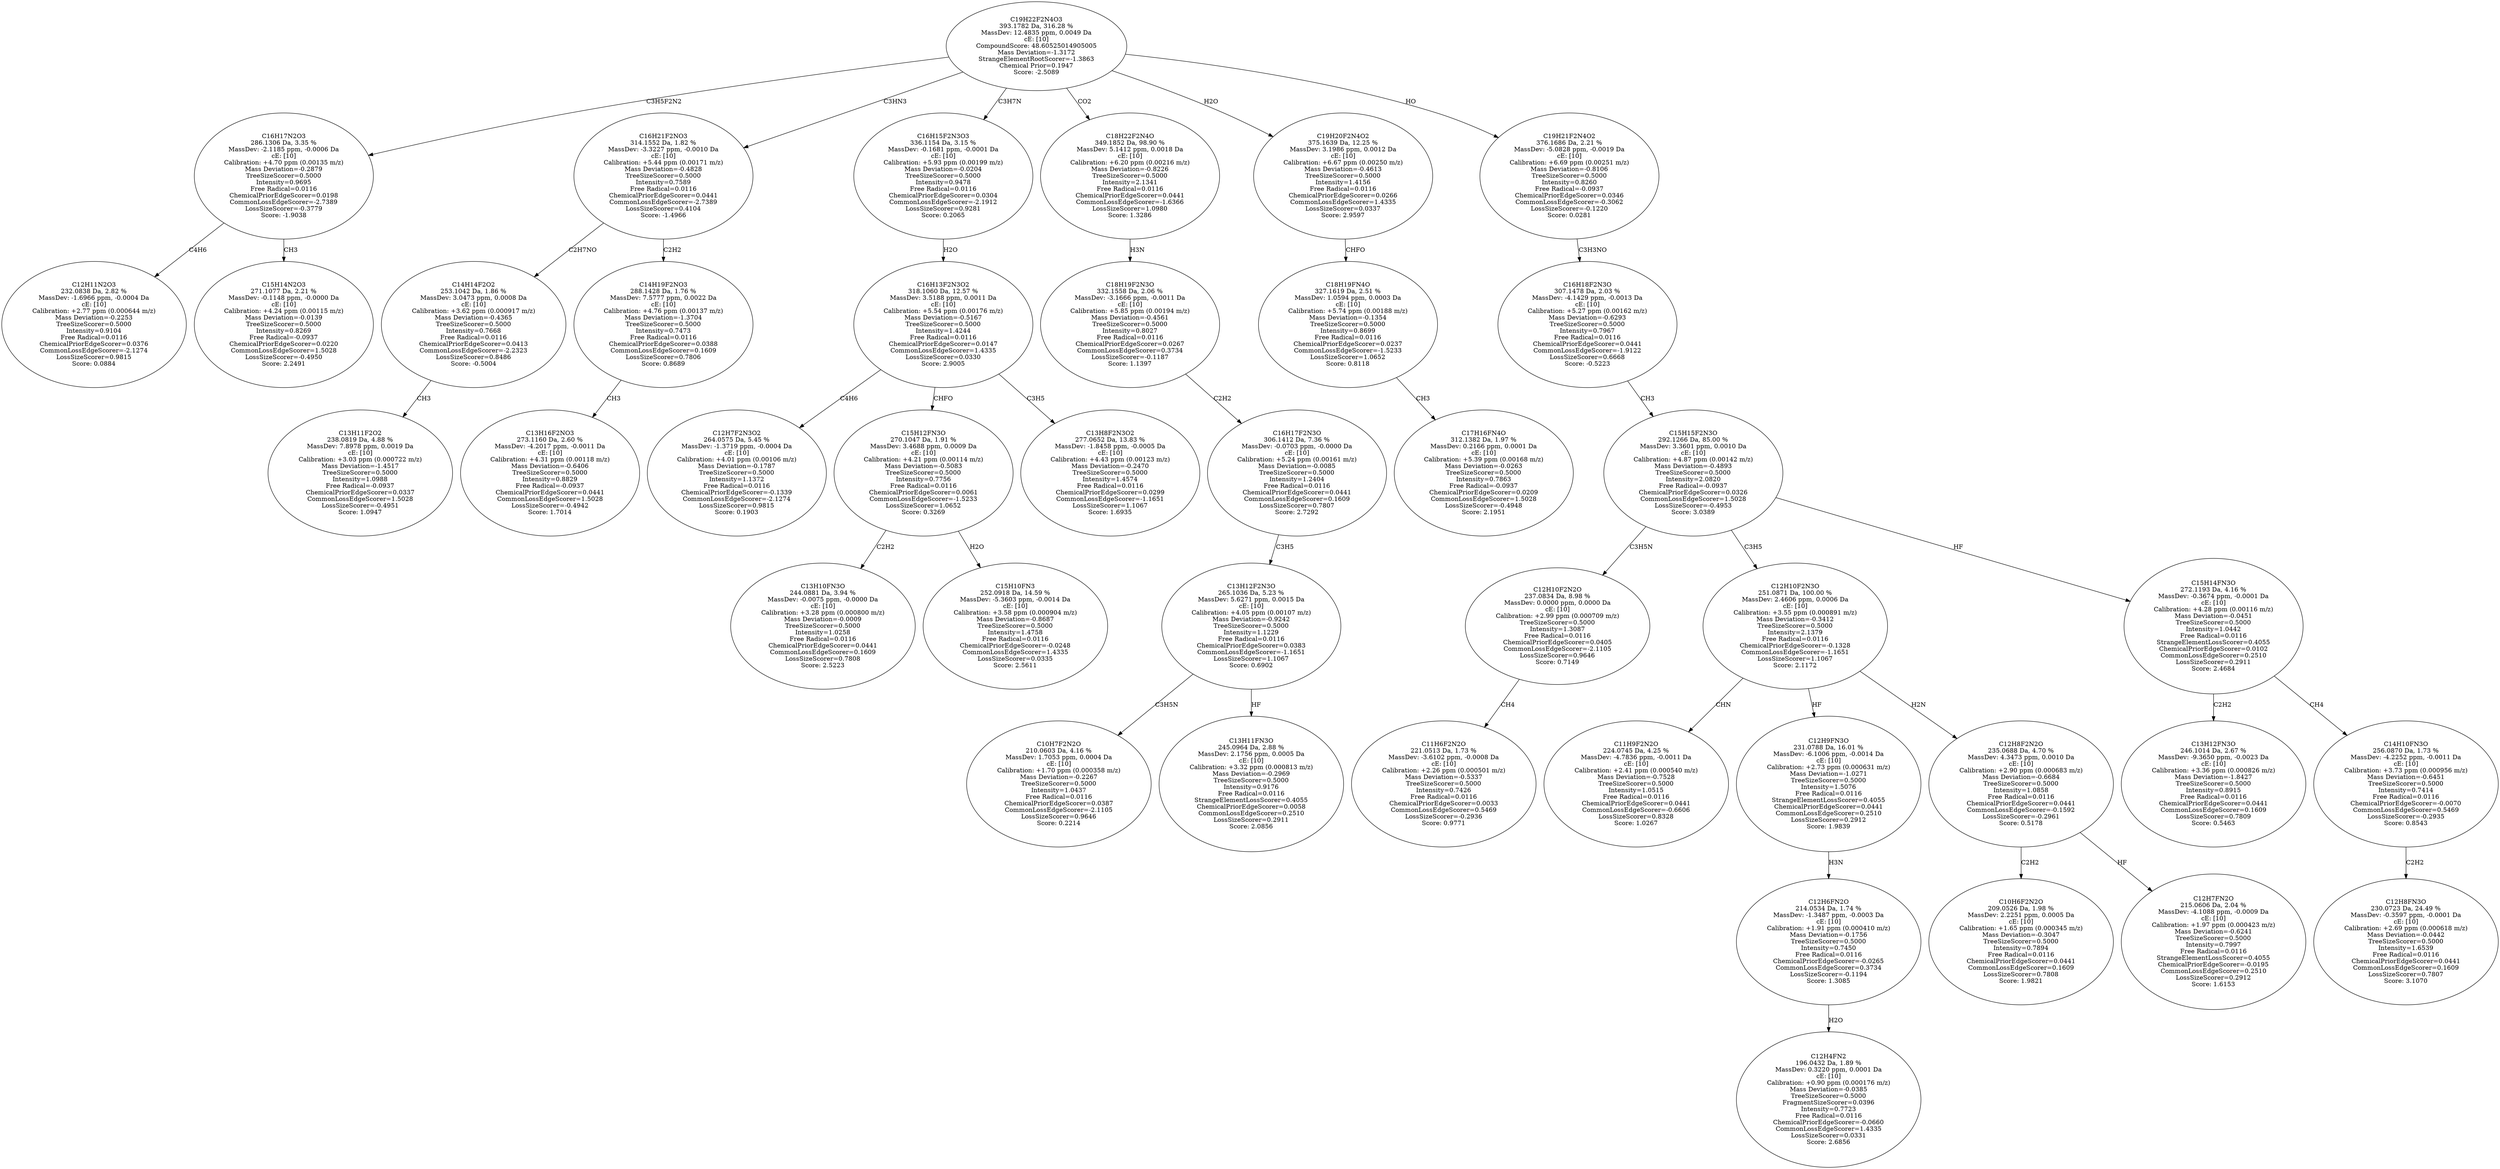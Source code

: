 strict digraph {
v1 [label="C12H11N2O3\n232.0838 Da, 2.82 %\nMassDev: -1.6966 ppm, -0.0004 Da\ncE: [10]\nCalibration: +2.77 ppm (0.000644 m/z)\nMass Deviation=-0.2253\nTreeSizeScorer=0.5000\nIntensity=0.9104\nFree Radical=0.0116\nChemicalPriorEdgeScorer=0.0376\nCommonLossEdgeScorer=-2.1274\nLossSizeScorer=0.9815\nScore: 0.0884"];
v2 [label="C15H14N2O3\n271.1077 Da, 2.21 %\nMassDev: -0.1148 ppm, -0.0000 Da\ncE: [10]\nCalibration: +4.24 ppm (0.00115 m/z)\nMass Deviation=-0.0139\nTreeSizeScorer=0.5000\nIntensity=0.8269\nFree Radical=-0.0937\nChemicalPriorEdgeScorer=0.0220\nCommonLossEdgeScorer=1.5028\nLossSizeScorer=-0.4950\nScore: 2.2491"];
v3 [label="C16H17N2O3\n286.1306 Da, 3.35 %\nMassDev: -2.1185 ppm, -0.0006 Da\ncE: [10]\nCalibration: +4.70 ppm (0.00135 m/z)\nMass Deviation=-0.2879\nTreeSizeScorer=0.5000\nIntensity=0.9695\nFree Radical=0.0116\nChemicalPriorEdgeScorer=0.0198\nCommonLossEdgeScorer=-2.7389\nLossSizeScorer=-0.3779\nScore: -1.9038"];
v4 [label="C13H11F2O2\n238.0819 Da, 4.88 %\nMassDev: 7.8978 ppm, 0.0019 Da\ncE: [10]\nCalibration: +3.03 ppm (0.000722 m/z)\nMass Deviation=-1.4517\nTreeSizeScorer=0.5000\nIntensity=1.0988\nFree Radical=-0.0937\nChemicalPriorEdgeScorer=0.0337\nCommonLossEdgeScorer=1.5028\nLossSizeScorer=-0.4951\nScore: 1.0947"];
v5 [label="C14H14F2O2\n253.1042 Da, 1.86 %\nMassDev: 3.0473 ppm, 0.0008 Da\ncE: [10]\nCalibration: +3.62 ppm (0.000917 m/z)\nMass Deviation=-0.4365\nTreeSizeScorer=0.5000\nIntensity=0.7668\nFree Radical=0.0116\nChemicalPriorEdgeScorer=0.0413\nCommonLossEdgeScorer=-2.2323\nLossSizeScorer=0.8486\nScore: -0.5004"];
v6 [label="C13H16F2NO3\n273.1160 Da, 2.60 %\nMassDev: -4.2017 ppm, -0.0011 Da\ncE: [10]\nCalibration: +4.31 ppm (0.00118 m/z)\nMass Deviation=-0.6406\nTreeSizeScorer=0.5000\nIntensity=0.8829\nFree Radical=-0.0937\nChemicalPriorEdgeScorer=0.0441\nCommonLossEdgeScorer=1.5028\nLossSizeScorer=-0.4942\nScore: 1.7014"];
v7 [label="C14H19F2NO3\n288.1428 Da, 1.76 %\nMassDev: 7.5777 ppm, 0.0022 Da\ncE: [10]\nCalibration: +4.76 ppm (0.00137 m/z)\nMass Deviation=-1.3704\nTreeSizeScorer=0.5000\nIntensity=0.7473\nFree Radical=0.0116\nChemicalPriorEdgeScorer=0.0388\nCommonLossEdgeScorer=0.1609\nLossSizeScorer=0.7806\nScore: 0.8689"];
v8 [label="C16H21F2NO3\n314.1552 Da, 1.82 %\nMassDev: -3.3227 ppm, -0.0010 Da\ncE: [10]\nCalibration: +5.44 ppm (0.00171 m/z)\nMass Deviation=-0.4828\nTreeSizeScorer=0.5000\nIntensity=0.7589\nFree Radical=0.0116\nChemicalPriorEdgeScorer=0.0441\nCommonLossEdgeScorer=-2.7389\nLossSizeScorer=0.4104\nScore: -1.4966"];
v9 [label="C12H7F2N3O2\n264.0575 Da, 5.45 %\nMassDev: -1.3719 ppm, -0.0004 Da\ncE: [10]\nCalibration: +4.01 ppm (0.00106 m/z)\nMass Deviation=-0.1787\nTreeSizeScorer=0.5000\nIntensity=1.1372\nFree Radical=0.0116\nChemicalPriorEdgeScorer=-0.1339\nCommonLossEdgeScorer=-2.1274\nLossSizeScorer=0.9815\nScore: 0.1903"];
v10 [label="C13H10FN3O\n244.0881 Da, 3.94 %\nMassDev: -0.0075 ppm, -0.0000 Da\ncE: [10]\nCalibration: +3.28 ppm (0.000800 m/z)\nMass Deviation=-0.0009\nTreeSizeScorer=0.5000\nIntensity=1.0258\nFree Radical=0.0116\nChemicalPriorEdgeScorer=0.0441\nCommonLossEdgeScorer=0.1609\nLossSizeScorer=0.7808\nScore: 2.5223"];
v11 [label="C15H10FN3\n252.0918 Da, 14.59 %\nMassDev: -5.3603 ppm, -0.0014 Da\ncE: [10]\nCalibration: +3.58 ppm (0.000904 m/z)\nMass Deviation=-0.8687\nTreeSizeScorer=0.5000\nIntensity=1.4758\nFree Radical=0.0116\nChemicalPriorEdgeScorer=-0.0248\nCommonLossEdgeScorer=1.4335\nLossSizeScorer=0.0335\nScore: 2.5611"];
v12 [label="C15H12FN3O\n270.1047 Da, 1.91 %\nMassDev: 3.4688 ppm, 0.0009 Da\ncE: [10]\nCalibration: +4.21 ppm (0.00114 m/z)\nMass Deviation=-0.5083\nTreeSizeScorer=0.5000\nIntensity=0.7756\nFree Radical=0.0116\nChemicalPriorEdgeScorer=0.0061\nCommonLossEdgeScorer=-1.5233\nLossSizeScorer=1.0652\nScore: 0.3269"];
v13 [label="C13H8F2N3O2\n277.0652 Da, 13.83 %\nMassDev: -1.8458 ppm, -0.0005 Da\ncE: [10]\nCalibration: +4.43 ppm (0.00123 m/z)\nMass Deviation=-0.2470\nTreeSizeScorer=0.5000\nIntensity=1.4574\nFree Radical=0.0116\nChemicalPriorEdgeScorer=0.0299\nCommonLossEdgeScorer=-1.1651\nLossSizeScorer=1.1067\nScore: 1.6935"];
v14 [label="C16H13F2N3O2\n318.1060 Da, 12.57 %\nMassDev: 3.5188 ppm, 0.0011 Da\ncE: [10]\nCalibration: +5.54 ppm (0.00176 m/z)\nMass Deviation=-0.5167\nTreeSizeScorer=0.5000\nIntensity=1.4244\nFree Radical=0.0116\nChemicalPriorEdgeScorer=0.0147\nCommonLossEdgeScorer=1.4335\nLossSizeScorer=0.0330\nScore: 2.9005"];
v15 [label="C16H15F2N3O3\n336.1154 Da, 3.15 %\nMassDev: -0.1681 ppm, -0.0001 Da\ncE: [10]\nCalibration: +5.93 ppm (0.00199 m/z)\nMass Deviation=-0.0204\nTreeSizeScorer=0.5000\nIntensity=0.9478\nFree Radical=0.0116\nChemicalPriorEdgeScorer=0.0304\nCommonLossEdgeScorer=-2.1912\nLossSizeScorer=0.9281\nScore: 0.2065"];
v16 [label="C10H7F2N2O\n210.0603 Da, 4.16 %\nMassDev: 1.7053 ppm, 0.0004 Da\ncE: [10]\nCalibration: +1.70 ppm (0.000358 m/z)\nMass Deviation=-0.2267\nTreeSizeScorer=0.5000\nIntensity=1.0437\nFree Radical=0.0116\nChemicalPriorEdgeScorer=0.0387\nCommonLossEdgeScorer=-2.1105\nLossSizeScorer=0.9646\nScore: 0.2214"];
v17 [label="C13H11FN3O\n245.0964 Da, 2.88 %\nMassDev: 2.1756 ppm, 0.0005 Da\ncE: [10]\nCalibration: +3.32 ppm (0.000813 m/z)\nMass Deviation=-0.2969\nTreeSizeScorer=0.5000\nIntensity=0.9176\nFree Radical=0.0116\nStrangeElementLossScorer=0.4055\nChemicalPriorEdgeScorer=0.0058\nCommonLossEdgeScorer=0.2510\nLossSizeScorer=0.2911\nScore: 2.0856"];
v18 [label="C13H12F2N3O\n265.1036 Da, 5.23 %\nMassDev: 5.6271 ppm, 0.0015 Da\ncE: [10]\nCalibration: +4.05 ppm (0.00107 m/z)\nMass Deviation=-0.9242\nTreeSizeScorer=0.5000\nIntensity=1.1229\nFree Radical=0.0116\nChemicalPriorEdgeScorer=0.0383\nCommonLossEdgeScorer=-1.1651\nLossSizeScorer=1.1067\nScore: 0.6902"];
v19 [label="C16H17F2N3O\n306.1412 Da, 7.36 %\nMassDev: -0.0703 ppm, -0.0000 Da\ncE: [10]\nCalibration: +5.24 ppm (0.00161 m/z)\nMass Deviation=-0.0085\nTreeSizeScorer=0.5000\nIntensity=1.2404\nFree Radical=0.0116\nChemicalPriorEdgeScorer=0.0441\nCommonLossEdgeScorer=0.1609\nLossSizeScorer=0.7807\nScore: 2.7292"];
v20 [label="C18H19F2N3O\n332.1558 Da, 2.06 %\nMassDev: -3.1666 ppm, -0.0011 Da\ncE: [10]\nCalibration: +5.85 ppm (0.00194 m/z)\nMass Deviation=-0.4561\nTreeSizeScorer=0.5000\nIntensity=0.8027\nFree Radical=0.0116\nChemicalPriorEdgeScorer=0.0267\nCommonLossEdgeScorer=0.3734\nLossSizeScorer=-0.1187\nScore: 1.1397"];
v21 [label="C18H22F2N4O\n349.1852 Da, 98.90 %\nMassDev: 5.1412 ppm, 0.0018 Da\ncE: [10]\nCalibration: +6.20 ppm (0.00216 m/z)\nMass Deviation=-0.8226\nTreeSizeScorer=0.5000\nIntensity=2.1341\nFree Radical=0.0116\nChemicalPriorEdgeScorer=0.0441\nCommonLossEdgeScorer=-1.6366\nLossSizeScorer=1.0980\nScore: 1.3286"];
v22 [label="C17H16FN4O\n312.1382 Da, 1.97 %\nMassDev: 0.2166 ppm, 0.0001 Da\ncE: [10]\nCalibration: +5.39 ppm (0.00168 m/z)\nMass Deviation=-0.0263\nTreeSizeScorer=0.5000\nIntensity=0.7863\nFree Radical=-0.0937\nChemicalPriorEdgeScorer=0.0209\nCommonLossEdgeScorer=1.5028\nLossSizeScorer=-0.4948\nScore: 2.1951"];
v23 [label="C18H19FN4O\n327.1619 Da, 2.51 %\nMassDev: 1.0594 ppm, 0.0003 Da\ncE: [10]\nCalibration: +5.74 ppm (0.00188 m/z)\nMass Deviation=-0.1354\nTreeSizeScorer=0.5000\nIntensity=0.8699\nFree Radical=0.0116\nChemicalPriorEdgeScorer=0.0237\nCommonLossEdgeScorer=-1.5233\nLossSizeScorer=1.0652\nScore: 0.8118"];
v24 [label="C19H20F2N4O2\n375.1639 Da, 12.25 %\nMassDev: 3.1986 ppm, 0.0012 Da\ncE: [10]\nCalibration: +6.67 ppm (0.00250 m/z)\nMass Deviation=-0.4613\nTreeSizeScorer=0.5000\nIntensity=1.4156\nFree Radical=0.0116\nChemicalPriorEdgeScorer=0.0266\nCommonLossEdgeScorer=1.4335\nLossSizeScorer=0.0337\nScore: 2.9597"];
v25 [label="C11H6F2N2O\n221.0513 Da, 1.73 %\nMassDev: -3.6102 ppm, -0.0008 Da\ncE: [10]\nCalibration: +2.26 ppm (0.000501 m/z)\nMass Deviation=-0.5337\nTreeSizeScorer=0.5000\nIntensity=0.7426\nFree Radical=0.0116\nChemicalPriorEdgeScorer=0.0033\nCommonLossEdgeScorer=0.5469\nLossSizeScorer=-0.2936\nScore: 0.9771"];
v26 [label="C12H10F2N2O\n237.0834 Da, 8.98 %\nMassDev: 0.0000 ppm, 0.0000 Da\ncE: [10]\nCalibration: +2.99 ppm (0.000709 m/z)\nTreeSizeScorer=0.5000\nIntensity=1.3087\nFree Radical=0.0116\nChemicalPriorEdgeScorer=0.0405\nCommonLossEdgeScorer=-2.1105\nLossSizeScorer=0.9646\nScore: 0.7149"];
v27 [label="C11H9F2N2O\n224.0745 Da, 4.25 %\nMassDev: -4.7836 ppm, -0.0011 Da\ncE: [10]\nCalibration: +2.41 ppm (0.000540 m/z)\nMass Deviation=-0.7528\nTreeSizeScorer=0.5000\nIntensity=1.0515\nFree Radical=0.0116\nChemicalPriorEdgeScorer=0.0441\nCommonLossEdgeScorer=-0.6606\nLossSizeScorer=0.8328\nScore: 1.0267"];
v28 [label="C12H4FN2\n196.0432 Da, 1.89 %\nMassDev: 0.3220 ppm, 0.0001 Da\ncE: [10]\nCalibration: +0.90 ppm (0.000176 m/z)\nMass Deviation=-0.0385\nTreeSizeScorer=0.5000\nFragmentSizeScorer=0.0396\nIntensity=0.7723\nFree Radical=0.0116\nChemicalPriorEdgeScorer=-0.0660\nCommonLossEdgeScorer=1.4335\nLossSizeScorer=0.0331\nScore: 2.6856"];
v29 [label="C12H6FN2O\n214.0534 Da, 1.74 %\nMassDev: -1.3487 ppm, -0.0003 Da\ncE: [10]\nCalibration: +1.91 ppm (0.000410 m/z)\nMass Deviation=-0.1756\nTreeSizeScorer=0.5000\nIntensity=0.7450\nFree Radical=0.0116\nChemicalPriorEdgeScorer=-0.0265\nCommonLossEdgeScorer=0.3734\nLossSizeScorer=-0.1194\nScore: 1.3085"];
v30 [label="C12H9FN3O\n231.0788 Da, 16.01 %\nMassDev: -6.1006 ppm, -0.0014 Da\ncE: [10]\nCalibration: +2.73 ppm (0.000631 m/z)\nMass Deviation=-1.0271\nTreeSizeScorer=0.5000\nIntensity=1.5076\nFree Radical=0.0116\nStrangeElementLossScorer=0.4055\nChemicalPriorEdgeScorer=0.0441\nCommonLossEdgeScorer=0.2510\nLossSizeScorer=0.2912\nScore: 1.9839"];
v31 [label="C10H6F2N2O\n209.0526 Da, 1.98 %\nMassDev: 2.2251 ppm, 0.0005 Da\ncE: [10]\nCalibration: +1.65 ppm (0.000345 m/z)\nMass Deviation=-0.3047\nTreeSizeScorer=0.5000\nIntensity=0.7894\nFree Radical=0.0116\nChemicalPriorEdgeScorer=0.0441\nCommonLossEdgeScorer=0.1609\nLossSizeScorer=0.7808\nScore: 1.9821"];
v32 [label="C12H7FN2O\n215.0606 Da, 2.04 %\nMassDev: -4.1088 ppm, -0.0009 Da\ncE: [10]\nCalibration: +1.97 ppm (0.000423 m/z)\nMass Deviation=-0.6241\nTreeSizeScorer=0.5000\nIntensity=0.7997\nFree Radical=0.0116\nStrangeElementLossScorer=0.4055\nChemicalPriorEdgeScorer=-0.0195\nCommonLossEdgeScorer=0.2510\nLossSizeScorer=0.2912\nScore: 1.6153"];
v33 [label="C12H8F2N2O\n235.0688 Da, 4.70 %\nMassDev: 4.3473 ppm, 0.0010 Da\ncE: [10]\nCalibration: +2.90 ppm (0.000683 m/z)\nMass Deviation=-0.6684\nTreeSizeScorer=0.5000\nIntensity=1.0858\nFree Radical=0.0116\nChemicalPriorEdgeScorer=0.0441\nCommonLossEdgeScorer=-0.1592\nLossSizeScorer=-0.2961\nScore: 0.5178"];
v34 [label="C12H10F2N3O\n251.0871 Da, 100.00 %\nMassDev: 2.4606 ppm, 0.0006 Da\ncE: [10]\nCalibration: +3.55 ppm (0.000891 m/z)\nMass Deviation=-0.3412\nTreeSizeScorer=0.5000\nIntensity=2.1379\nFree Radical=0.0116\nChemicalPriorEdgeScorer=-0.1328\nCommonLossEdgeScorer=-1.1651\nLossSizeScorer=1.1067\nScore: 2.1172"];
v35 [label="C13H12FN3O\n246.1014 Da, 2.67 %\nMassDev: -9.3650 ppm, -0.0023 Da\ncE: [10]\nCalibration: +3.36 ppm (0.000826 m/z)\nMass Deviation=-1.8427\nTreeSizeScorer=0.5000\nIntensity=0.8915\nFree Radical=0.0116\nChemicalPriorEdgeScorer=0.0441\nCommonLossEdgeScorer=0.1609\nLossSizeScorer=0.7809\nScore: 0.5463"];
v36 [label="C12H8FN3O\n230.0723 Da, 24.49 %\nMassDev: -0.3597 ppm, -0.0001 Da\ncE: [10]\nCalibration: +2.69 ppm (0.000618 m/z)\nMass Deviation=-0.0442\nTreeSizeScorer=0.5000\nIntensity=1.6539\nFree Radical=0.0116\nChemicalPriorEdgeScorer=0.0441\nCommonLossEdgeScorer=0.1609\nLossSizeScorer=0.7807\nScore: 3.1070"];
v37 [label="C14H10FN3O\n256.0870 Da, 1.73 %\nMassDev: -4.2252 ppm, -0.0011 Da\ncE: [10]\nCalibration: +3.73 ppm (0.000956 m/z)\nMass Deviation=-0.6451\nTreeSizeScorer=0.5000\nIntensity=0.7414\nFree Radical=0.0116\nChemicalPriorEdgeScorer=-0.0070\nCommonLossEdgeScorer=0.5469\nLossSizeScorer=-0.2935\nScore: 0.8543"];
v38 [label="C15H14FN3O\n272.1193 Da, 4.16 %\nMassDev: -0.3674 ppm, -0.0001 Da\ncE: [10]\nCalibration: +4.28 ppm (0.00116 m/z)\nMass Deviation=-0.0451\nTreeSizeScorer=0.5000\nIntensity=1.0442\nFree Radical=0.0116\nStrangeElementLossScorer=0.4055\nChemicalPriorEdgeScorer=0.0102\nCommonLossEdgeScorer=0.2510\nLossSizeScorer=0.2911\nScore: 2.4684"];
v39 [label="C15H15F2N3O\n292.1266 Da, 85.00 %\nMassDev: 3.3601 ppm, 0.0010 Da\ncE: [10]\nCalibration: +4.87 ppm (0.00142 m/z)\nMass Deviation=-0.4893\nTreeSizeScorer=0.5000\nIntensity=2.0820\nFree Radical=-0.0937\nChemicalPriorEdgeScorer=0.0326\nCommonLossEdgeScorer=1.5028\nLossSizeScorer=-0.4953\nScore: 3.0389"];
v40 [label="C16H18F2N3O\n307.1478 Da, 2.03 %\nMassDev: -4.1429 ppm, -0.0013 Da\ncE: [10]\nCalibration: +5.27 ppm (0.00162 m/z)\nMass Deviation=-0.6293\nTreeSizeScorer=0.5000\nIntensity=0.7967\nFree Radical=0.0116\nChemicalPriorEdgeScorer=0.0441\nCommonLossEdgeScorer=-1.9122\nLossSizeScorer=0.6668\nScore: -0.5223"];
v41 [label="C19H21F2N4O2\n376.1686 Da, 2.21 %\nMassDev: -5.0828 ppm, -0.0019 Da\ncE: [10]\nCalibration: +6.69 ppm (0.00251 m/z)\nMass Deviation=-0.8106\nTreeSizeScorer=0.5000\nIntensity=0.8260\nFree Radical=-0.0937\nChemicalPriorEdgeScorer=0.0346\nCommonLossEdgeScorer=-0.3062\nLossSizeScorer=-0.1220\nScore: 0.0281"];
v42 [label="C19H22F2N4O3\n393.1782 Da, 316.28 %\nMassDev: 12.4835 ppm, 0.0049 Da\ncE: [10]\nCompoundScore: 48.60525014905005\nMass Deviation=-1.3172\nStrangeElementRootScorer=-1.3863\nChemical Prior=0.1947\nScore: -2.5089"];
v3 -> v1 [label="C4H6"];
v3 -> v2 [label="CH3"];
v42 -> v3 [label="C3H5F2N2"];
v5 -> v4 [label="CH3"];
v8 -> v5 [label="C2H7NO"];
v7 -> v6 [label="CH3"];
v8 -> v7 [label="C2H2"];
v42 -> v8 [label="C3HN3"];
v14 -> v9 [label="C4H6"];
v12 -> v10 [label="C2H2"];
v12 -> v11 [label="H2O"];
v14 -> v12 [label="CHFO"];
v14 -> v13 [label="C3H5"];
v15 -> v14 [label="H2O"];
v42 -> v15 [label="C3H7N"];
v18 -> v16 [label="C3H5N"];
v18 -> v17 [label="HF"];
v19 -> v18 [label="C3H5"];
v20 -> v19 [label="C2H2"];
v21 -> v20 [label="H3N"];
v42 -> v21 [label="CO2"];
v23 -> v22 [label="CH3"];
v24 -> v23 [label="CHFO"];
v42 -> v24 [label="H2O"];
v26 -> v25 [label="CH4"];
v39 -> v26 [label="C3H5N"];
v34 -> v27 [label="CHN"];
v29 -> v28 [label="H2O"];
v30 -> v29 [label="H3N"];
v34 -> v30 [label="HF"];
v33 -> v31 [label="C2H2"];
v33 -> v32 [label="HF"];
v34 -> v33 [label="H2N"];
v39 -> v34 [label="C3H5"];
v38 -> v35 [label="C2H2"];
v37 -> v36 [label="C2H2"];
v38 -> v37 [label="CH4"];
v39 -> v38 [label="HF"];
v40 -> v39 [label="CH3"];
v41 -> v40 [label="C3H3NO"];
v42 -> v41 [label="HO"];
}